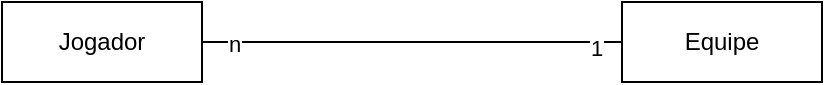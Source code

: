 <mxfile version="15.8.9" type="github">
  <diagram id="A9IvzN3skbX8_dLwJ8Ff" name="Page-1">
    <mxGraphModel dx="868" dy="496" grid="1" gridSize="10" guides="1" tooltips="1" connect="1" arrows="1" fold="1" page="1" pageScale="1" pageWidth="1169" pageHeight="827" math="0" shadow="0">
      <root>
        <mxCell id="0" />
        <mxCell id="1" parent="0" />
        <mxCell id="p9hI8x5emS8XPD6nYcfe-3" style="edgeStyle=orthogonalEdgeStyle;rounded=0;orthogonalLoop=1;jettySize=auto;html=1;exitX=1;exitY=0.5;exitDx=0;exitDy=0;entryX=0;entryY=0.5;entryDx=0;entryDy=0;endArrow=none;endFill=0;" edge="1" parent="1" source="p9hI8x5emS8XPD6nYcfe-1" target="p9hI8x5emS8XPD6nYcfe-2">
          <mxGeometry relative="1" as="geometry" />
        </mxCell>
        <mxCell id="p9hI8x5emS8XPD6nYcfe-4" value="n" style="edgeLabel;html=1;align=center;verticalAlign=middle;resizable=0;points=[];" vertex="1" connectable="0" parent="p9hI8x5emS8XPD6nYcfe-3">
          <mxGeometry x="-0.886" y="-1" relative="1" as="geometry">
            <mxPoint x="4" as="offset" />
          </mxGeometry>
        </mxCell>
        <mxCell id="p9hI8x5emS8XPD6nYcfe-5" value="1" style="edgeLabel;html=1;align=center;verticalAlign=middle;resizable=0;points=[];" vertex="1" connectable="0" parent="p9hI8x5emS8XPD6nYcfe-3">
          <mxGeometry x="0.838" y="-3" relative="1" as="geometry">
            <mxPoint x="4" as="offset" />
          </mxGeometry>
        </mxCell>
        <mxCell id="p9hI8x5emS8XPD6nYcfe-1" value="Jogador" style="whiteSpace=wrap;html=1;align=center;" vertex="1" parent="1">
          <mxGeometry x="210" y="160" width="100" height="40" as="geometry" />
        </mxCell>
        <mxCell id="p9hI8x5emS8XPD6nYcfe-2" value="Equipe" style="whiteSpace=wrap;html=1;align=center;" vertex="1" parent="1">
          <mxGeometry x="520" y="160" width="100" height="40" as="geometry" />
        </mxCell>
      </root>
    </mxGraphModel>
  </diagram>
</mxfile>
